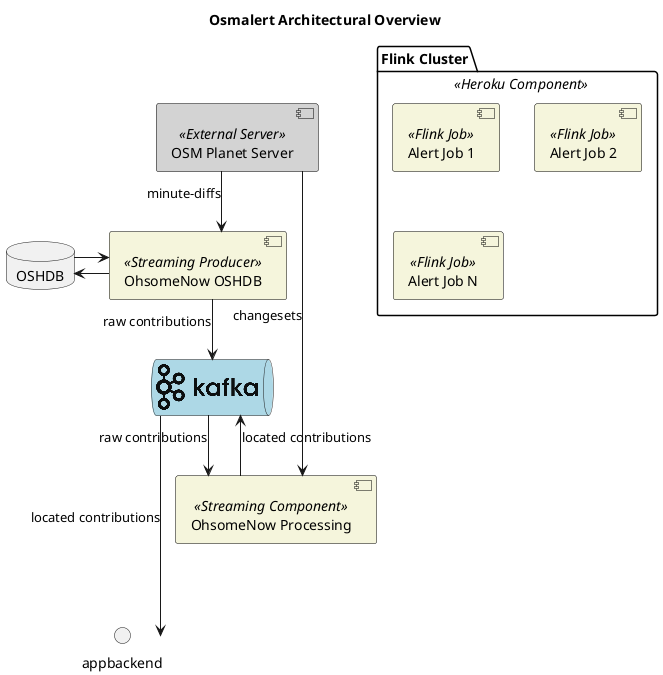@startuml
!include <logos/kafka>

title "Osmalert Architectural Overview"

skinparam linetype ortho


<style>
    queue {
      BackGroundColor #lightblue
    }

    component {
      BackGroundColor #beige
      LineColor black
    }
</style>

queue "<$kafka>" as kafka
database OSHDB as oshdb

component "OSM Planet Server" as osm <<External Server>> #lightgray
component "OhsomeNow OSHDB" as updater <<Streaming Producer>>
component "OhsomeNow Processing" as processing <<Streaming Component>>

folder "Flink Cluster" <<Heroku Component>> {

    component "Alert Job 1" <<Flink Job>>
    component "Alert Job 2" <<Flink Job>>
    component "Alert Job N" <<Flink Job>>

}


osm --> updater : minute-diffs
updater --> kafka : raw contributions

oshdb -> updater
updater -> oshdb

osm --> processing : changesets
kafka --> processing : raw contributions
processing --> kafka : located contributions
kafka ---> appbackend : located contributions


@enduml